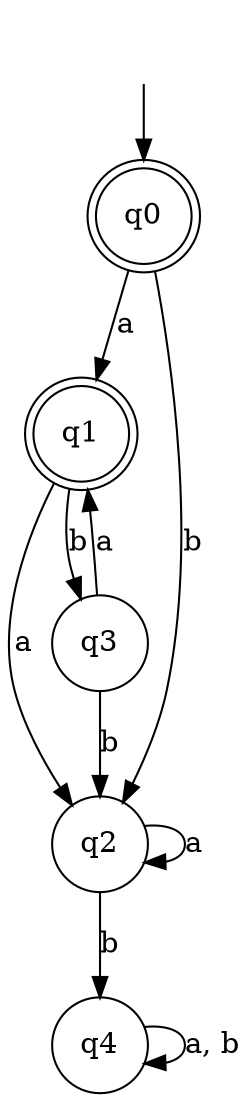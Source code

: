digraph Automaton {

q1 [shape = doublecircle];

q2 [shape = circle];

q3 [shape = circle];

q4 [shape = circle];

_nil [style = invis];

q0 [shape = doublecircle];

q3 -> q1 [label = "a"];

_nil -> q0;

q3 -> q2 [label = "b"];

q1 -> q2 [label = "a"];

q1 -> q3 [label = "b"];

q2 -> q4 [label = "b"];

q0 -> q2 [label = "b"];

q0 -> q1 [label = "a"];

q2 -> q2 [label = "a"];

q4 -> q4 [label = "a, b"];

}
